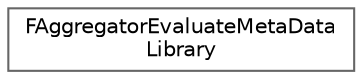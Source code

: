 digraph "Graphical Class Hierarchy"
{
 // INTERACTIVE_SVG=YES
 // LATEX_PDF_SIZE
  bgcolor="transparent";
  edge [fontname=Helvetica,fontsize=10,labelfontname=Helvetica,labelfontsize=10];
  node [fontname=Helvetica,fontsize=10,shape=box,height=0.2,width=0.4];
  rankdir="LR";
  Node0 [id="Node000000",label="FAggregatorEvaluateMetaData\lLibrary",height=0.2,width=0.4,color="grey40", fillcolor="white", style="filled",URL="$dc/dc8/structFAggregatorEvaluateMetaDataLibrary.html",tooltip=" "];
}
